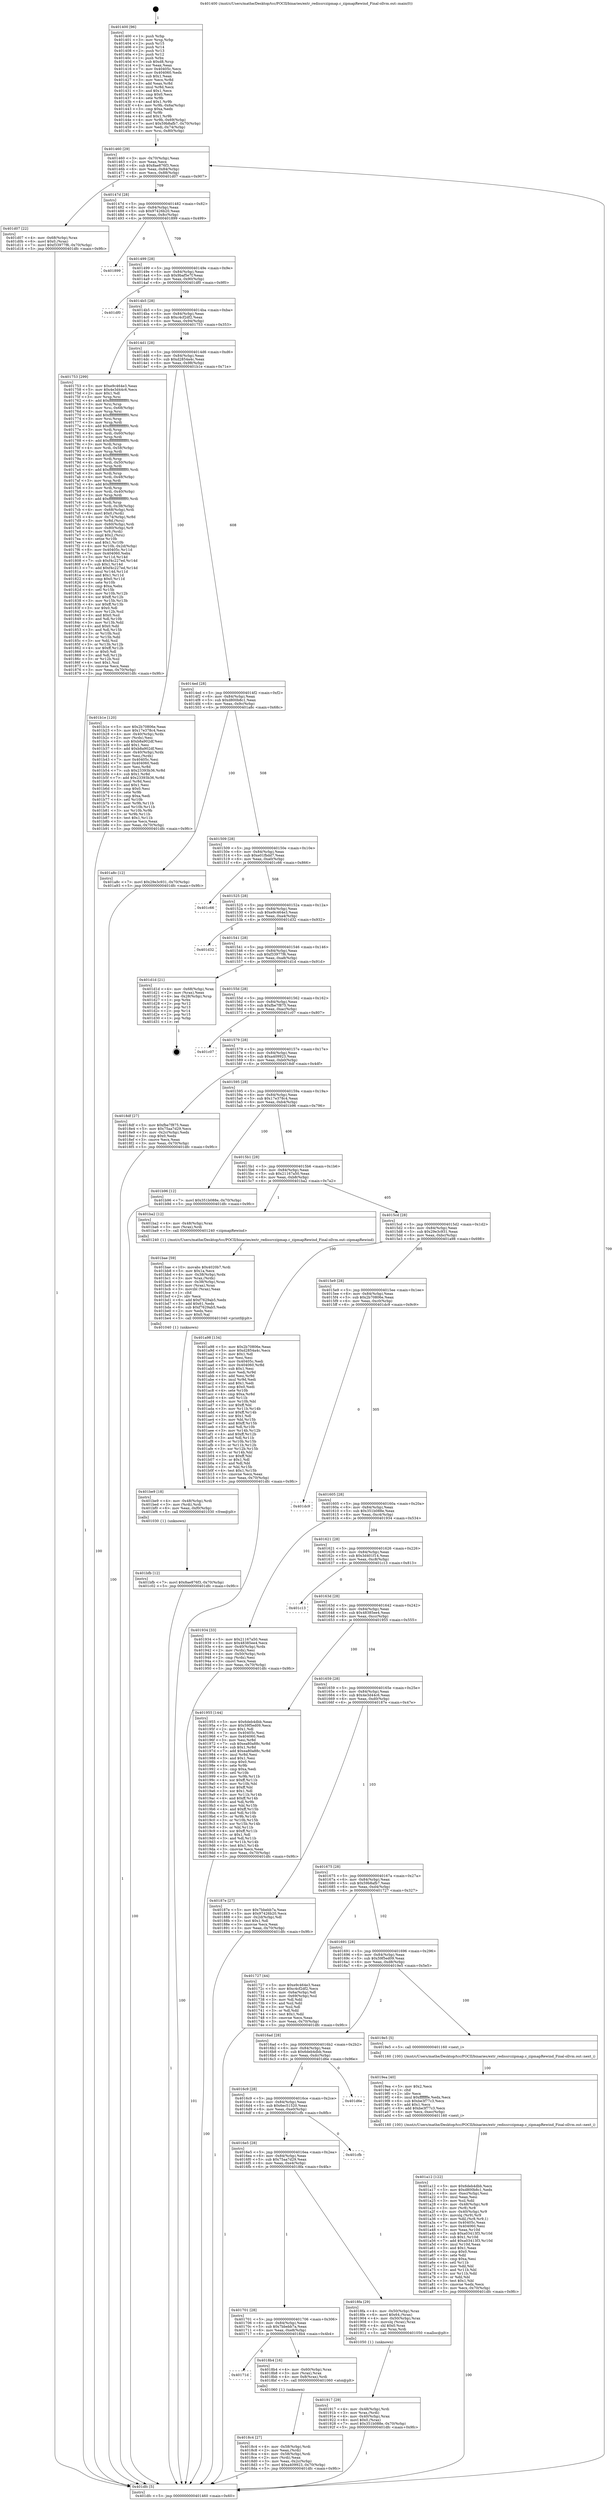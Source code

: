 digraph "0x401400" {
  label = "0x401400 (/mnt/c/Users/mathe/Desktop/tcc/POCII/binaries/extr_redissrczipmap.c_zipmapRewind_Final-ollvm.out::main(0))"
  labelloc = "t"
  node[shape=record]

  Entry [label="",width=0.3,height=0.3,shape=circle,fillcolor=black,style=filled]
  "0x401460" [label="{
     0x401460 [29]\l
     | [instrs]\l
     &nbsp;&nbsp;0x401460 \<+3\>: mov -0x70(%rbp),%eax\l
     &nbsp;&nbsp;0x401463 \<+2\>: mov %eax,%ecx\l
     &nbsp;&nbsp;0x401465 \<+6\>: sub $0x8ae876f3,%ecx\l
     &nbsp;&nbsp;0x40146b \<+6\>: mov %eax,-0x84(%rbp)\l
     &nbsp;&nbsp;0x401471 \<+6\>: mov %ecx,-0x88(%rbp)\l
     &nbsp;&nbsp;0x401477 \<+6\>: je 0000000000401d07 \<main+0x907\>\l
  }"]
  "0x401d07" [label="{
     0x401d07 [22]\l
     | [instrs]\l
     &nbsp;&nbsp;0x401d07 \<+4\>: mov -0x68(%rbp),%rax\l
     &nbsp;&nbsp;0x401d0b \<+6\>: movl $0x0,(%rax)\l
     &nbsp;&nbsp;0x401d11 \<+7\>: movl $0xf33977f6,-0x70(%rbp)\l
     &nbsp;&nbsp;0x401d18 \<+5\>: jmp 0000000000401dfc \<main+0x9fc\>\l
  }"]
  "0x40147d" [label="{
     0x40147d [28]\l
     | [instrs]\l
     &nbsp;&nbsp;0x40147d \<+5\>: jmp 0000000000401482 \<main+0x82\>\l
     &nbsp;&nbsp;0x401482 \<+6\>: mov -0x84(%rbp),%eax\l
     &nbsp;&nbsp;0x401488 \<+5\>: sub $0x97426b20,%eax\l
     &nbsp;&nbsp;0x40148d \<+6\>: mov %eax,-0x8c(%rbp)\l
     &nbsp;&nbsp;0x401493 \<+6\>: je 0000000000401899 \<main+0x499\>\l
  }"]
  Exit [label="",width=0.3,height=0.3,shape=circle,fillcolor=black,style=filled,peripheries=2]
  "0x401899" [label="{
     0x401899\l
  }", style=dashed]
  "0x401499" [label="{
     0x401499 [28]\l
     | [instrs]\l
     &nbsp;&nbsp;0x401499 \<+5\>: jmp 000000000040149e \<main+0x9e\>\l
     &nbsp;&nbsp;0x40149e \<+6\>: mov -0x84(%rbp),%eax\l
     &nbsp;&nbsp;0x4014a4 \<+5\>: sub $0x9baf5e7f,%eax\l
     &nbsp;&nbsp;0x4014a9 \<+6\>: mov %eax,-0x90(%rbp)\l
     &nbsp;&nbsp;0x4014af \<+6\>: je 0000000000401df0 \<main+0x9f0\>\l
  }"]
  "0x401bfb" [label="{
     0x401bfb [12]\l
     | [instrs]\l
     &nbsp;&nbsp;0x401bfb \<+7\>: movl $0x8ae876f3,-0x70(%rbp)\l
     &nbsp;&nbsp;0x401c02 \<+5\>: jmp 0000000000401dfc \<main+0x9fc\>\l
  }"]
  "0x401df0" [label="{
     0x401df0\l
  }", style=dashed]
  "0x4014b5" [label="{
     0x4014b5 [28]\l
     | [instrs]\l
     &nbsp;&nbsp;0x4014b5 \<+5\>: jmp 00000000004014ba \<main+0xba\>\l
     &nbsp;&nbsp;0x4014ba \<+6\>: mov -0x84(%rbp),%eax\l
     &nbsp;&nbsp;0x4014c0 \<+5\>: sub $0xc4cf2df2,%eax\l
     &nbsp;&nbsp;0x4014c5 \<+6\>: mov %eax,-0x94(%rbp)\l
     &nbsp;&nbsp;0x4014cb \<+6\>: je 0000000000401753 \<main+0x353\>\l
  }"]
  "0x401be9" [label="{
     0x401be9 [18]\l
     | [instrs]\l
     &nbsp;&nbsp;0x401be9 \<+4\>: mov -0x48(%rbp),%rdi\l
     &nbsp;&nbsp;0x401bed \<+3\>: mov (%rdi),%rdi\l
     &nbsp;&nbsp;0x401bf0 \<+6\>: mov %eax,-0xf0(%rbp)\l
     &nbsp;&nbsp;0x401bf6 \<+5\>: call 0000000000401030 \<free@plt\>\l
     | [calls]\l
     &nbsp;&nbsp;0x401030 \{1\} (unknown)\l
  }"]
  "0x401753" [label="{
     0x401753 [299]\l
     | [instrs]\l
     &nbsp;&nbsp;0x401753 \<+5\>: mov $0xe9c464e3,%eax\l
     &nbsp;&nbsp;0x401758 \<+5\>: mov $0x4e3d44c6,%ecx\l
     &nbsp;&nbsp;0x40175d \<+2\>: mov $0x1,%dl\l
     &nbsp;&nbsp;0x40175f \<+3\>: mov %rsp,%rsi\l
     &nbsp;&nbsp;0x401762 \<+4\>: add $0xfffffffffffffff0,%rsi\l
     &nbsp;&nbsp;0x401766 \<+3\>: mov %rsi,%rsp\l
     &nbsp;&nbsp;0x401769 \<+4\>: mov %rsi,-0x68(%rbp)\l
     &nbsp;&nbsp;0x40176d \<+3\>: mov %rsp,%rsi\l
     &nbsp;&nbsp;0x401770 \<+4\>: add $0xfffffffffffffff0,%rsi\l
     &nbsp;&nbsp;0x401774 \<+3\>: mov %rsi,%rsp\l
     &nbsp;&nbsp;0x401777 \<+3\>: mov %rsp,%rdi\l
     &nbsp;&nbsp;0x40177a \<+4\>: add $0xfffffffffffffff0,%rdi\l
     &nbsp;&nbsp;0x40177e \<+3\>: mov %rdi,%rsp\l
     &nbsp;&nbsp;0x401781 \<+4\>: mov %rdi,-0x60(%rbp)\l
     &nbsp;&nbsp;0x401785 \<+3\>: mov %rsp,%rdi\l
     &nbsp;&nbsp;0x401788 \<+4\>: add $0xfffffffffffffff0,%rdi\l
     &nbsp;&nbsp;0x40178c \<+3\>: mov %rdi,%rsp\l
     &nbsp;&nbsp;0x40178f \<+4\>: mov %rdi,-0x58(%rbp)\l
     &nbsp;&nbsp;0x401793 \<+3\>: mov %rsp,%rdi\l
     &nbsp;&nbsp;0x401796 \<+4\>: add $0xfffffffffffffff0,%rdi\l
     &nbsp;&nbsp;0x40179a \<+3\>: mov %rdi,%rsp\l
     &nbsp;&nbsp;0x40179d \<+4\>: mov %rdi,-0x50(%rbp)\l
     &nbsp;&nbsp;0x4017a1 \<+3\>: mov %rsp,%rdi\l
     &nbsp;&nbsp;0x4017a4 \<+4\>: add $0xfffffffffffffff0,%rdi\l
     &nbsp;&nbsp;0x4017a8 \<+3\>: mov %rdi,%rsp\l
     &nbsp;&nbsp;0x4017ab \<+4\>: mov %rdi,-0x48(%rbp)\l
     &nbsp;&nbsp;0x4017af \<+3\>: mov %rsp,%rdi\l
     &nbsp;&nbsp;0x4017b2 \<+4\>: add $0xfffffffffffffff0,%rdi\l
     &nbsp;&nbsp;0x4017b6 \<+3\>: mov %rdi,%rsp\l
     &nbsp;&nbsp;0x4017b9 \<+4\>: mov %rdi,-0x40(%rbp)\l
     &nbsp;&nbsp;0x4017bd \<+3\>: mov %rsp,%rdi\l
     &nbsp;&nbsp;0x4017c0 \<+4\>: add $0xfffffffffffffff0,%rdi\l
     &nbsp;&nbsp;0x4017c4 \<+3\>: mov %rdi,%rsp\l
     &nbsp;&nbsp;0x4017c7 \<+4\>: mov %rdi,-0x38(%rbp)\l
     &nbsp;&nbsp;0x4017cb \<+4\>: mov -0x68(%rbp),%rdi\l
     &nbsp;&nbsp;0x4017cf \<+6\>: movl $0x0,(%rdi)\l
     &nbsp;&nbsp;0x4017d5 \<+4\>: mov -0x74(%rbp),%r8d\l
     &nbsp;&nbsp;0x4017d9 \<+3\>: mov %r8d,(%rsi)\l
     &nbsp;&nbsp;0x4017dc \<+4\>: mov -0x60(%rbp),%rdi\l
     &nbsp;&nbsp;0x4017e0 \<+4\>: mov -0x80(%rbp),%r9\l
     &nbsp;&nbsp;0x4017e4 \<+3\>: mov %r9,(%rdi)\l
     &nbsp;&nbsp;0x4017e7 \<+3\>: cmpl $0x2,(%rsi)\l
     &nbsp;&nbsp;0x4017ea \<+4\>: setne %r10b\l
     &nbsp;&nbsp;0x4017ee \<+4\>: and $0x1,%r10b\l
     &nbsp;&nbsp;0x4017f2 \<+4\>: mov %r10b,-0x2d(%rbp)\l
     &nbsp;&nbsp;0x4017f6 \<+8\>: mov 0x40405c,%r11d\l
     &nbsp;&nbsp;0x4017fe \<+7\>: mov 0x404060,%ebx\l
     &nbsp;&nbsp;0x401805 \<+3\>: mov %r11d,%r14d\l
     &nbsp;&nbsp;0x401808 \<+7\>: sub $0xf4c227ed,%r14d\l
     &nbsp;&nbsp;0x40180f \<+4\>: sub $0x1,%r14d\l
     &nbsp;&nbsp;0x401813 \<+7\>: add $0xf4c227ed,%r14d\l
     &nbsp;&nbsp;0x40181a \<+4\>: imul %r14d,%r11d\l
     &nbsp;&nbsp;0x40181e \<+4\>: and $0x1,%r11d\l
     &nbsp;&nbsp;0x401822 \<+4\>: cmp $0x0,%r11d\l
     &nbsp;&nbsp;0x401826 \<+4\>: sete %r10b\l
     &nbsp;&nbsp;0x40182a \<+3\>: cmp $0xa,%ebx\l
     &nbsp;&nbsp;0x40182d \<+4\>: setl %r15b\l
     &nbsp;&nbsp;0x401831 \<+3\>: mov %r10b,%r12b\l
     &nbsp;&nbsp;0x401834 \<+4\>: xor $0xff,%r12b\l
     &nbsp;&nbsp;0x401838 \<+3\>: mov %r15b,%r13b\l
     &nbsp;&nbsp;0x40183b \<+4\>: xor $0xff,%r13b\l
     &nbsp;&nbsp;0x40183f \<+3\>: xor $0x0,%dl\l
     &nbsp;&nbsp;0x401842 \<+3\>: mov %r12b,%sil\l
     &nbsp;&nbsp;0x401845 \<+4\>: and $0x0,%sil\l
     &nbsp;&nbsp;0x401849 \<+3\>: and %dl,%r10b\l
     &nbsp;&nbsp;0x40184c \<+3\>: mov %r13b,%dil\l
     &nbsp;&nbsp;0x40184f \<+4\>: and $0x0,%dil\l
     &nbsp;&nbsp;0x401853 \<+3\>: and %dl,%r15b\l
     &nbsp;&nbsp;0x401856 \<+3\>: or %r10b,%sil\l
     &nbsp;&nbsp;0x401859 \<+3\>: or %r15b,%dil\l
     &nbsp;&nbsp;0x40185c \<+3\>: xor %dil,%sil\l
     &nbsp;&nbsp;0x40185f \<+3\>: or %r13b,%r12b\l
     &nbsp;&nbsp;0x401862 \<+4\>: xor $0xff,%r12b\l
     &nbsp;&nbsp;0x401866 \<+3\>: or $0x0,%dl\l
     &nbsp;&nbsp;0x401869 \<+3\>: and %dl,%r12b\l
     &nbsp;&nbsp;0x40186c \<+3\>: or %r12b,%sil\l
     &nbsp;&nbsp;0x40186f \<+4\>: test $0x1,%sil\l
     &nbsp;&nbsp;0x401873 \<+3\>: cmovne %ecx,%eax\l
     &nbsp;&nbsp;0x401876 \<+3\>: mov %eax,-0x70(%rbp)\l
     &nbsp;&nbsp;0x401879 \<+5\>: jmp 0000000000401dfc \<main+0x9fc\>\l
  }"]
  "0x4014d1" [label="{
     0x4014d1 [28]\l
     | [instrs]\l
     &nbsp;&nbsp;0x4014d1 \<+5\>: jmp 00000000004014d6 \<main+0xd6\>\l
     &nbsp;&nbsp;0x4014d6 \<+6\>: mov -0x84(%rbp),%eax\l
     &nbsp;&nbsp;0x4014dc \<+5\>: sub $0xd2854a4c,%eax\l
     &nbsp;&nbsp;0x4014e1 \<+6\>: mov %eax,-0x98(%rbp)\l
     &nbsp;&nbsp;0x4014e7 \<+6\>: je 0000000000401b1e \<main+0x71e\>\l
  }"]
  "0x401bae" [label="{
     0x401bae [59]\l
     | [instrs]\l
     &nbsp;&nbsp;0x401bae \<+10\>: movabs $0x4020b7,%rdi\l
     &nbsp;&nbsp;0x401bb8 \<+5\>: mov $0x1a,%ecx\l
     &nbsp;&nbsp;0x401bbd \<+4\>: mov -0x38(%rbp),%rdx\l
     &nbsp;&nbsp;0x401bc1 \<+3\>: mov %rax,(%rdx)\l
     &nbsp;&nbsp;0x401bc4 \<+4\>: mov -0x38(%rbp),%rax\l
     &nbsp;&nbsp;0x401bc8 \<+3\>: mov (%rax),%rax\l
     &nbsp;&nbsp;0x401bcb \<+3\>: movzbl (%rax),%eax\l
     &nbsp;&nbsp;0x401bce \<+1\>: cltd\l
     &nbsp;&nbsp;0x401bcf \<+2\>: idiv %ecx\l
     &nbsp;&nbsp;0x401bd1 \<+6\>: add $0xf7629ab5,%edx\l
     &nbsp;&nbsp;0x401bd7 \<+3\>: add $0x61,%edx\l
     &nbsp;&nbsp;0x401bda \<+6\>: sub $0xf7629ab5,%edx\l
     &nbsp;&nbsp;0x401be0 \<+2\>: mov %edx,%esi\l
     &nbsp;&nbsp;0x401be2 \<+2\>: mov $0x0,%al\l
     &nbsp;&nbsp;0x401be4 \<+5\>: call 0000000000401040 \<printf@plt\>\l
     | [calls]\l
     &nbsp;&nbsp;0x401040 \{1\} (unknown)\l
  }"]
  "0x401b1e" [label="{
     0x401b1e [120]\l
     | [instrs]\l
     &nbsp;&nbsp;0x401b1e \<+5\>: mov $0x2b70806e,%eax\l
     &nbsp;&nbsp;0x401b23 \<+5\>: mov $0x17e378c4,%ecx\l
     &nbsp;&nbsp;0x401b28 \<+4\>: mov -0x40(%rbp),%rdx\l
     &nbsp;&nbsp;0x401b2c \<+2\>: mov (%rdx),%esi\l
     &nbsp;&nbsp;0x401b2e \<+6\>: sub $0xb8a902df,%esi\l
     &nbsp;&nbsp;0x401b34 \<+3\>: add $0x1,%esi\l
     &nbsp;&nbsp;0x401b37 \<+6\>: add $0xb8a902df,%esi\l
     &nbsp;&nbsp;0x401b3d \<+4\>: mov -0x40(%rbp),%rdx\l
     &nbsp;&nbsp;0x401b41 \<+2\>: mov %esi,(%rdx)\l
     &nbsp;&nbsp;0x401b43 \<+7\>: mov 0x40405c,%esi\l
     &nbsp;&nbsp;0x401b4a \<+7\>: mov 0x404060,%edi\l
     &nbsp;&nbsp;0x401b51 \<+3\>: mov %esi,%r8d\l
     &nbsp;&nbsp;0x401b54 \<+7\>: sub $0x23393b36,%r8d\l
     &nbsp;&nbsp;0x401b5b \<+4\>: sub $0x1,%r8d\l
     &nbsp;&nbsp;0x401b5f \<+7\>: add $0x23393b36,%r8d\l
     &nbsp;&nbsp;0x401b66 \<+4\>: imul %r8d,%esi\l
     &nbsp;&nbsp;0x401b6a \<+3\>: and $0x1,%esi\l
     &nbsp;&nbsp;0x401b6d \<+3\>: cmp $0x0,%esi\l
     &nbsp;&nbsp;0x401b70 \<+4\>: sete %r9b\l
     &nbsp;&nbsp;0x401b74 \<+3\>: cmp $0xa,%edi\l
     &nbsp;&nbsp;0x401b77 \<+4\>: setl %r10b\l
     &nbsp;&nbsp;0x401b7b \<+3\>: mov %r9b,%r11b\l
     &nbsp;&nbsp;0x401b7e \<+3\>: and %r10b,%r11b\l
     &nbsp;&nbsp;0x401b81 \<+3\>: xor %r10b,%r9b\l
     &nbsp;&nbsp;0x401b84 \<+3\>: or %r9b,%r11b\l
     &nbsp;&nbsp;0x401b87 \<+4\>: test $0x1,%r11b\l
     &nbsp;&nbsp;0x401b8b \<+3\>: cmovne %ecx,%eax\l
     &nbsp;&nbsp;0x401b8e \<+3\>: mov %eax,-0x70(%rbp)\l
     &nbsp;&nbsp;0x401b91 \<+5\>: jmp 0000000000401dfc \<main+0x9fc\>\l
  }"]
  "0x4014ed" [label="{
     0x4014ed [28]\l
     | [instrs]\l
     &nbsp;&nbsp;0x4014ed \<+5\>: jmp 00000000004014f2 \<main+0xf2\>\l
     &nbsp;&nbsp;0x4014f2 \<+6\>: mov -0x84(%rbp),%eax\l
     &nbsp;&nbsp;0x4014f8 \<+5\>: sub $0xd800b8c1,%eax\l
     &nbsp;&nbsp;0x4014fd \<+6\>: mov %eax,-0x9c(%rbp)\l
     &nbsp;&nbsp;0x401503 \<+6\>: je 0000000000401a8c \<main+0x68c\>\l
  }"]
  "0x401a12" [label="{
     0x401a12 [122]\l
     | [instrs]\l
     &nbsp;&nbsp;0x401a12 \<+5\>: mov $0x6deb4dbb,%ecx\l
     &nbsp;&nbsp;0x401a17 \<+5\>: mov $0xd800b8c1,%edx\l
     &nbsp;&nbsp;0x401a1c \<+6\>: mov -0xec(%rbp),%esi\l
     &nbsp;&nbsp;0x401a22 \<+3\>: imul %eax,%esi\l
     &nbsp;&nbsp;0x401a25 \<+3\>: mov %sil,%dil\l
     &nbsp;&nbsp;0x401a28 \<+4\>: mov -0x48(%rbp),%r8\l
     &nbsp;&nbsp;0x401a2c \<+3\>: mov (%r8),%r8\l
     &nbsp;&nbsp;0x401a2f \<+4\>: mov -0x40(%rbp),%r9\l
     &nbsp;&nbsp;0x401a33 \<+3\>: movslq (%r9),%r9\l
     &nbsp;&nbsp;0x401a36 \<+4\>: mov %dil,(%r8,%r9,1)\l
     &nbsp;&nbsp;0x401a3a \<+7\>: mov 0x40405c,%eax\l
     &nbsp;&nbsp;0x401a41 \<+7\>: mov 0x404060,%esi\l
     &nbsp;&nbsp;0x401a48 \<+3\>: mov %eax,%r10d\l
     &nbsp;&nbsp;0x401a4b \<+7\>: sub $0xa03413f3,%r10d\l
     &nbsp;&nbsp;0x401a52 \<+4\>: sub $0x1,%r10d\l
     &nbsp;&nbsp;0x401a56 \<+7\>: add $0xa03413f3,%r10d\l
     &nbsp;&nbsp;0x401a5d \<+4\>: imul %r10d,%eax\l
     &nbsp;&nbsp;0x401a61 \<+3\>: and $0x1,%eax\l
     &nbsp;&nbsp;0x401a64 \<+3\>: cmp $0x0,%eax\l
     &nbsp;&nbsp;0x401a67 \<+4\>: sete %dil\l
     &nbsp;&nbsp;0x401a6b \<+3\>: cmp $0xa,%esi\l
     &nbsp;&nbsp;0x401a6e \<+4\>: setl %r11b\l
     &nbsp;&nbsp;0x401a72 \<+3\>: mov %dil,%bl\l
     &nbsp;&nbsp;0x401a75 \<+3\>: and %r11b,%bl\l
     &nbsp;&nbsp;0x401a78 \<+3\>: xor %r11b,%dil\l
     &nbsp;&nbsp;0x401a7b \<+3\>: or %dil,%bl\l
     &nbsp;&nbsp;0x401a7e \<+3\>: test $0x1,%bl\l
     &nbsp;&nbsp;0x401a81 \<+3\>: cmovne %edx,%ecx\l
     &nbsp;&nbsp;0x401a84 \<+3\>: mov %ecx,-0x70(%rbp)\l
     &nbsp;&nbsp;0x401a87 \<+5\>: jmp 0000000000401dfc \<main+0x9fc\>\l
  }"]
  "0x401a8c" [label="{
     0x401a8c [12]\l
     | [instrs]\l
     &nbsp;&nbsp;0x401a8c \<+7\>: movl $0x29e3c931,-0x70(%rbp)\l
     &nbsp;&nbsp;0x401a93 \<+5\>: jmp 0000000000401dfc \<main+0x9fc\>\l
  }"]
  "0x401509" [label="{
     0x401509 [28]\l
     | [instrs]\l
     &nbsp;&nbsp;0x401509 \<+5\>: jmp 000000000040150e \<main+0x10e\>\l
     &nbsp;&nbsp;0x40150e \<+6\>: mov -0x84(%rbp),%eax\l
     &nbsp;&nbsp;0x401514 \<+5\>: sub $0xe01fbdd7,%eax\l
     &nbsp;&nbsp;0x401519 \<+6\>: mov %eax,-0xa0(%rbp)\l
     &nbsp;&nbsp;0x40151f \<+6\>: je 0000000000401c66 \<main+0x866\>\l
  }"]
  "0x4019ea" [label="{
     0x4019ea [40]\l
     | [instrs]\l
     &nbsp;&nbsp;0x4019ea \<+5\>: mov $0x2,%ecx\l
     &nbsp;&nbsp;0x4019ef \<+1\>: cltd\l
     &nbsp;&nbsp;0x4019f0 \<+2\>: idiv %ecx\l
     &nbsp;&nbsp;0x4019f2 \<+6\>: imul $0xfffffffe,%edx,%ecx\l
     &nbsp;&nbsp;0x4019f8 \<+6\>: sub $0xbe3f77c3,%ecx\l
     &nbsp;&nbsp;0x4019fe \<+3\>: add $0x1,%ecx\l
     &nbsp;&nbsp;0x401a01 \<+6\>: add $0xbe3f77c3,%ecx\l
     &nbsp;&nbsp;0x401a07 \<+6\>: mov %ecx,-0xec(%rbp)\l
     &nbsp;&nbsp;0x401a0d \<+5\>: call 0000000000401160 \<next_i\>\l
     | [calls]\l
     &nbsp;&nbsp;0x401160 \{100\} (/mnt/c/Users/mathe/Desktop/tcc/POCII/binaries/extr_redissrczipmap.c_zipmapRewind_Final-ollvm.out::next_i)\l
  }"]
  "0x401c66" [label="{
     0x401c66\l
  }", style=dashed]
  "0x401525" [label="{
     0x401525 [28]\l
     | [instrs]\l
     &nbsp;&nbsp;0x401525 \<+5\>: jmp 000000000040152a \<main+0x12a\>\l
     &nbsp;&nbsp;0x40152a \<+6\>: mov -0x84(%rbp),%eax\l
     &nbsp;&nbsp;0x401530 \<+5\>: sub $0xe9c464e3,%eax\l
     &nbsp;&nbsp;0x401535 \<+6\>: mov %eax,-0xa4(%rbp)\l
     &nbsp;&nbsp;0x40153b \<+6\>: je 0000000000401d32 \<main+0x932\>\l
  }"]
  "0x401917" [label="{
     0x401917 [29]\l
     | [instrs]\l
     &nbsp;&nbsp;0x401917 \<+4\>: mov -0x48(%rbp),%rdi\l
     &nbsp;&nbsp;0x40191b \<+3\>: mov %rax,(%rdi)\l
     &nbsp;&nbsp;0x40191e \<+4\>: mov -0x40(%rbp),%rax\l
     &nbsp;&nbsp;0x401922 \<+6\>: movl $0x0,(%rax)\l
     &nbsp;&nbsp;0x401928 \<+7\>: movl $0x351b088e,-0x70(%rbp)\l
     &nbsp;&nbsp;0x40192f \<+5\>: jmp 0000000000401dfc \<main+0x9fc\>\l
  }"]
  "0x401d32" [label="{
     0x401d32\l
  }", style=dashed]
  "0x401541" [label="{
     0x401541 [28]\l
     | [instrs]\l
     &nbsp;&nbsp;0x401541 \<+5\>: jmp 0000000000401546 \<main+0x146\>\l
     &nbsp;&nbsp;0x401546 \<+6\>: mov -0x84(%rbp),%eax\l
     &nbsp;&nbsp;0x40154c \<+5\>: sub $0xf33977f6,%eax\l
     &nbsp;&nbsp;0x401551 \<+6\>: mov %eax,-0xa8(%rbp)\l
     &nbsp;&nbsp;0x401557 \<+6\>: je 0000000000401d1d \<main+0x91d\>\l
  }"]
  "0x4018c4" [label="{
     0x4018c4 [27]\l
     | [instrs]\l
     &nbsp;&nbsp;0x4018c4 \<+4\>: mov -0x58(%rbp),%rdi\l
     &nbsp;&nbsp;0x4018c8 \<+2\>: mov %eax,(%rdi)\l
     &nbsp;&nbsp;0x4018ca \<+4\>: mov -0x58(%rbp),%rdi\l
     &nbsp;&nbsp;0x4018ce \<+2\>: mov (%rdi),%eax\l
     &nbsp;&nbsp;0x4018d0 \<+3\>: mov %eax,-0x2c(%rbp)\l
     &nbsp;&nbsp;0x4018d3 \<+7\>: movl $0xa409923,-0x70(%rbp)\l
     &nbsp;&nbsp;0x4018da \<+5\>: jmp 0000000000401dfc \<main+0x9fc\>\l
  }"]
  "0x401d1d" [label="{
     0x401d1d [21]\l
     | [instrs]\l
     &nbsp;&nbsp;0x401d1d \<+4\>: mov -0x68(%rbp),%rax\l
     &nbsp;&nbsp;0x401d21 \<+2\>: mov (%rax),%eax\l
     &nbsp;&nbsp;0x401d23 \<+4\>: lea -0x28(%rbp),%rsp\l
     &nbsp;&nbsp;0x401d27 \<+1\>: pop %rbx\l
     &nbsp;&nbsp;0x401d28 \<+2\>: pop %r12\l
     &nbsp;&nbsp;0x401d2a \<+2\>: pop %r13\l
     &nbsp;&nbsp;0x401d2c \<+2\>: pop %r14\l
     &nbsp;&nbsp;0x401d2e \<+2\>: pop %r15\l
     &nbsp;&nbsp;0x401d30 \<+1\>: pop %rbp\l
     &nbsp;&nbsp;0x401d31 \<+1\>: ret\l
  }"]
  "0x40155d" [label="{
     0x40155d [28]\l
     | [instrs]\l
     &nbsp;&nbsp;0x40155d \<+5\>: jmp 0000000000401562 \<main+0x162\>\l
     &nbsp;&nbsp;0x401562 \<+6\>: mov -0x84(%rbp),%eax\l
     &nbsp;&nbsp;0x401568 \<+5\>: sub $0xfbe7f875,%eax\l
     &nbsp;&nbsp;0x40156d \<+6\>: mov %eax,-0xac(%rbp)\l
     &nbsp;&nbsp;0x401573 \<+6\>: je 0000000000401c07 \<main+0x807\>\l
  }"]
  "0x40171d" [label="{
     0x40171d\l
  }", style=dashed]
  "0x401c07" [label="{
     0x401c07\l
  }", style=dashed]
  "0x401579" [label="{
     0x401579 [28]\l
     | [instrs]\l
     &nbsp;&nbsp;0x401579 \<+5\>: jmp 000000000040157e \<main+0x17e\>\l
     &nbsp;&nbsp;0x40157e \<+6\>: mov -0x84(%rbp),%eax\l
     &nbsp;&nbsp;0x401584 \<+5\>: sub $0xa409923,%eax\l
     &nbsp;&nbsp;0x401589 \<+6\>: mov %eax,-0xb0(%rbp)\l
     &nbsp;&nbsp;0x40158f \<+6\>: je 00000000004018df \<main+0x4df\>\l
  }"]
  "0x4018b4" [label="{
     0x4018b4 [16]\l
     | [instrs]\l
     &nbsp;&nbsp;0x4018b4 \<+4\>: mov -0x60(%rbp),%rax\l
     &nbsp;&nbsp;0x4018b8 \<+3\>: mov (%rax),%rax\l
     &nbsp;&nbsp;0x4018bb \<+4\>: mov 0x8(%rax),%rdi\l
     &nbsp;&nbsp;0x4018bf \<+5\>: call 0000000000401060 \<atoi@plt\>\l
     | [calls]\l
     &nbsp;&nbsp;0x401060 \{1\} (unknown)\l
  }"]
  "0x4018df" [label="{
     0x4018df [27]\l
     | [instrs]\l
     &nbsp;&nbsp;0x4018df \<+5\>: mov $0xfbe7f875,%eax\l
     &nbsp;&nbsp;0x4018e4 \<+5\>: mov $0x75aa7d29,%ecx\l
     &nbsp;&nbsp;0x4018e9 \<+3\>: mov -0x2c(%rbp),%edx\l
     &nbsp;&nbsp;0x4018ec \<+3\>: cmp $0x0,%edx\l
     &nbsp;&nbsp;0x4018ef \<+3\>: cmove %ecx,%eax\l
     &nbsp;&nbsp;0x4018f2 \<+3\>: mov %eax,-0x70(%rbp)\l
     &nbsp;&nbsp;0x4018f5 \<+5\>: jmp 0000000000401dfc \<main+0x9fc\>\l
  }"]
  "0x401595" [label="{
     0x401595 [28]\l
     | [instrs]\l
     &nbsp;&nbsp;0x401595 \<+5\>: jmp 000000000040159a \<main+0x19a\>\l
     &nbsp;&nbsp;0x40159a \<+6\>: mov -0x84(%rbp),%eax\l
     &nbsp;&nbsp;0x4015a0 \<+5\>: sub $0x17e378c4,%eax\l
     &nbsp;&nbsp;0x4015a5 \<+6\>: mov %eax,-0xb4(%rbp)\l
     &nbsp;&nbsp;0x4015ab \<+6\>: je 0000000000401b96 \<main+0x796\>\l
  }"]
  "0x401701" [label="{
     0x401701 [28]\l
     | [instrs]\l
     &nbsp;&nbsp;0x401701 \<+5\>: jmp 0000000000401706 \<main+0x306\>\l
     &nbsp;&nbsp;0x401706 \<+6\>: mov -0x84(%rbp),%eax\l
     &nbsp;&nbsp;0x40170c \<+5\>: sub $0x7bbebb7a,%eax\l
     &nbsp;&nbsp;0x401711 \<+6\>: mov %eax,-0xe8(%rbp)\l
     &nbsp;&nbsp;0x401717 \<+6\>: je 00000000004018b4 \<main+0x4b4\>\l
  }"]
  "0x401b96" [label="{
     0x401b96 [12]\l
     | [instrs]\l
     &nbsp;&nbsp;0x401b96 \<+7\>: movl $0x351b088e,-0x70(%rbp)\l
     &nbsp;&nbsp;0x401b9d \<+5\>: jmp 0000000000401dfc \<main+0x9fc\>\l
  }"]
  "0x4015b1" [label="{
     0x4015b1 [28]\l
     | [instrs]\l
     &nbsp;&nbsp;0x4015b1 \<+5\>: jmp 00000000004015b6 \<main+0x1b6\>\l
     &nbsp;&nbsp;0x4015b6 \<+6\>: mov -0x84(%rbp),%eax\l
     &nbsp;&nbsp;0x4015bc \<+5\>: sub $0x21167a50,%eax\l
     &nbsp;&nbsp;0x4015c1 \<+6\>: mov %eax,-0xb8(%rbp)\l
     &nbsp;&nbsp;0x4015c7 \<+6\>: je 0000000000401ba2 \<main+0x7a2\>\l
  }"]
  "0x4018fa" [label="{
     0x4018fa [29]\l
     | [instrs]\l
     &nbsp;&nbsp;0x4018fa \<+4\>: mov -0x50(%rbp),%rax\l
     &nbsp;&nbsp;0x4018fe \<+6\>: movl $0x64,(%rax)\l
     &nbsp;&nbsp;0x401904 \<+4\>: mov -0x50(%rbp),%rax\l
     &nbsp;&nbsp;0x401908 \<+3\>: movslq (%rax),%rax\l
     &nbsp;&nbsp;0x40190b \<+4\>: shl $0x0,%rax\l
     &nbsp;&nbsp;0x40190f \<+3\>: mov %rax,%rdi\l
     &nbsp;&nbsp;0x401912 \<+5\>: call 0000000000401050 \<malloc@plt\>\l
     | [calls]\l
     &nbsp;&nbsp;0x401050 \{1\} (unknown)\l
  }"]
  "0x401ba2" [label="{
     0x401ba2 [12]\l
     | [instrs]\l
     &nbsp;&nbsp;0x401ba2 \<+4\>: mov -0x48(%rbp),%rax\l
     &nbsp;&nbsp;0x401ba6 \<+3\>: mov (%rax),%rdi\l
     &nbsp;&nbsp;0x401ba9 \<+5\>: call 0000000000401240 \<zipmapRewind\>\l
     | [calls]\l
     &nbsp;&nbsp;0x401240 \{1\} (/mnt/c/Users/mathe/Desktop/tcc/POCII/binaries/extr_redissrczipmap.c_zipmapRewind_Final-ollvm.out::zipmapRewind)\l
  }"]
  "0x4015cd" [label="{
     0x4015cd [28]\l
     | [instrs]\l
     &nbsp;&nbsp;0x4015cd \<+5\>: jmp 00000000004015d2 \<main+0x1d2\>\l
     &nbsp;&nbsp;0x4015d2 \<+6\>: mov -0x84(%rbp),%eax\l
     &nbsp;&nbsp;0x4015d8 \<+5\>: sub $0x29e3c931,%eax\l
     &nbsp;&nbsp;0x4015dd \<+6\>: mov %eax,-0xbc(%rbp)\l
     &nbsp;&nbsp;0x4015e3 \<+6\>: je 0000000000401a98 \<main+0x698\>\l
  }"]
  "0x4016e5" [label="{
     0x4016e5 [28]\l
     | [instrs]\l
     &nbsp;&nbsp;0x4016e5 \<+5\>: jmp 00000000004016ea \<main+0x2ea\>\l
     &nbsp;&nbsp;0x4016ea \<+6\>: mov -0x84(%rbp),%eax\l
     &nbsp;&nbsp;0x4016f0 \<+5\>: sub $0x75aa7d29,%eax\l
     &nbsp;&nbsp;0x4016f5 \<+6\>: mov %eax,-0xe4(%rbp)\l
     &nbsp;&nbsp;0x4016fb \<+6\>: je 00000000004018fa \<main+0x4fa\>\l
  }"]
  "0x401a98" [label="{
     0x401a98 [134]\l
     | [instrs]\l
     &nbsp;&nbsp;0x401a98 \<+5\>: mov $0x2b70806e,%eax\l
     &nbsp;&nbsp;0x401a9d \<+5\>: mov $0xd2854a4c,%ecx\l
     &nbsp;&nbsp;0x401aa2 \<+2\>: mov $0x1,%dl\l
     &nbsp;&nbsp;0x401aa4 \<+2\>: xor %esi,%esi\l
     &nbsp;&nbsp;0x401aa6 \<+7\>: mov 0x40405c,%edi\l
     &nbsp;&nbsp;0x401aad \<+8\>: mov 0x404060,%r8d\l
     &nbsp;&nbsp;0x401ab5 \<+3\>: sub $0x1,%esi\l
     &nbsp;&nbsp;0x401ab8 \<+3\>: mov %edi,%r9d\l
     &nbsp;&nbsp;0x401abb \<+3\>: add %esi,%r9d\l
     &nbsp;&nbsp;0x401abe \<+4\>: imul %r9d,%edi\l
     &nbsp;&nbsp;0x401ac2 \<+3\>: and $0x1,%edi\l
     &nbsp;&nbsp;0x401ac5 \<+3\>: cmp $0x0,%edi\l
     &nbsp;&nbsp;0x401ac8 \<+4\>: sete %r10b\l
     &nbsp;&nbsp;0x401acc \<+4\>: cmp $0xa,%r8d\l
     &nbsp;&nbsp;0x401ad0 \<+4\>: setl %r11b\l
     &nbsp;&nbsp;0x401ad4 \<+3\>: mov %r10b,%bl\l
     &nbsp;&nbsp;0x401ad7 \<+3\>: xor $0xff,%bl\l
     &nbsp;&nbsp;0x401ada \<+3\>: mov %r11b,%r14b\l
     &nbsp;&nbsp;0x401add \<+4\>: xor $0xff,%r14b\l
     &nbsp;&nbsp;0x401ae1 \<+3\>: xor $0x1,%dl\l
     &nbsp;&nbsp;0x401ae4 \<+3\>: mov %bl,%r15b\l
     &nbsp;&nbsp;0x401ae7 \<+4\>: and $0xff,%r15b\l
     &nbsp;&nbsp;0x401aeb \<+3\>: and %dl,%r10b\l
     &nbsp;&nbsp;0x401aee \<+3\>: mov %r14b,%r12b\l
     &nbsp;&nbsp;0x401af1 \<+4\>: and $0xff,%r12b\l
     &nbsp;&nbsp;0x401af5 \<+3\>: and %dl,%r11b\l
     &nbsp;&nbsp;0x401af8 \<+3\>: or %r10b,%r15b\l
     &nbsp;&nbsp;0x401afb \<+3\>: or %r11b,%r12b\l
     &nbsp;&nbsp;0x401afe \<+3\>: xor %r12b,%r15b\l
     &nbsp;&nbsp;0x401b01 \<+3\>: or %r14b,%bl\l
     &nbsp;&nbsp;0x401b04 \<+3\>: xor $0xff,%bl\l
     &nbsp;&nbsp;0x401b07 \<+3\>: or $0x1,%dl\l
     &nbsp;&nbsp;0x401b0a \<+2\>: and %dl,%bl\l
     &nbsp;&nbsp;0x401b0c \<+3\>: or %bl,%r15b\l
     &nbsp;&nbsp;0x401b0f \<+4\>: test $0x1,%r15b\l
     &nbsp;&nbsp;0x401b13 \<+3\>: cmovne %ecx,%eax\l
     &nbsp;&nbsp;0x401b16 \<+3\>: mov %eax,-0x70(%rbp)\l
     &nbsp;&nbsp;0x401b19 \<+5\>: jmp 0000000000401dfc \<main+0x9fc\>\l
  }"]
  "0x4015e9" [label="{
     0x4015e9 [28]\l
     | [instrs]\l
     &nbsp;&nbsp;0x4015e9 \<+5\>: jmp 00000000004015ee \<main+0x1ee\>\l
     &nbsp;&nbsp;0x4015ee \<+6\>: mov -0x84(%rbp),%eax\l
     &nbsp;&nbsp;0x4015f4 \<+5\>: sub $0x2b70806e,%eax\l
     &nbsp;&nbsp;0x4015f9 \<+6\>: mov %eax,-0xc0(%rbp)\l
     &nbsp;&nbsp;0x4015ff \<+6\>: je 0000000000401dc9 \<main+0x9c9\>\l
  }"]
  "0x401cfb" [label="{
     0x401cfb\l
  }", style=dashed]
  "0x401dc9" [label="{
     0x401dc9\l
  }", style=dashed]
  "0x401605" [label="{
     0x401605 [28]\l
     | [instrs]\l
     &nbsp;&nbsp;0x401605 \<+5\>: jmp 000000000040160a \<main+0x20a\>\l
     &nbsp;&nbsp;0x40160a \<+6\>: mov -0x84(%rbp),%eax\l
     &nbsp;&nbsp;0x401610 \<+5\>: sub $0x351b088e,%eax\l
     &nbsp;&nbsp;0x401615 \<+6\>: mov %eax,-0xc4(%rbp)\l
     &nbsp;&nbsp;0x40161b \<+6\>: je 0000000000401934 \<main+0x534\>\l
  }"]
  "0x4016c9" [label="{
     0x4016c9 [28]\l
     | [instrs]\l
     &nbsp;&nbsp;0x4016c9 \<+5\>: jmp 00000000004016ce \<main+0x2ce\>\l
     &nbsp;&nbsp;0x4016ce \<+6\>: mov -0x84(%rbp),%eax\l
     &nbsp;&nbsp;0x4016d4 \<+5\>: sub $0x6ec51520,%eax\l
     &nbsp;&nbsp;0x4016d9 \<+6\>: mov %eax,-0xe0(%rbp)\l
     &nbsp;&nbsp;0x4016df \<+6\>: je 0000000000401cfb \<main+0x8fb\>\l
  }"]
  "0x401934" [label="{
     0x401934 [33]\l
     | [instrs]\l
     &nbsp;&nbsp;0x401934 \<+5\>: mov $0x21167a50,%eax\l
     &nbsp;&nbsp;0x401939 \<+5\>: mov $0x48385ee4,%ecx\l
     &nbsp;&nbsp;0x40193e \<+4\>: mov -0x40(%rbp),%rdx\l
     &nbsp;&nbsp;0x401942 \<+2\>: mov (%rdx),%esi\l
     &nbsp;&nbsp;0x401944 \<+4\>: mov -0x50(%rbp),%rdx\l
     &nbsp;&nbsp;0x401948 \<+2\>: cmp (%rdx),%esi\l
     &nbsp;&nbsp;0x40194a \<+3\>: cmovl %ecx,%eax\l
     &nbsp;&nbsp;0x40194d \<+3\>: mov %eax,-0x70(%rbp)\l
     &nbsp;&nbsp;0x401950 \<+5\>: jmp 0000000000401dfc \<main+0x9fc\>\l
  }"]
  "0x401621" [label="{
     0x401621 [28]\l
     | [instrs]\l
     &nbsp;&nbsp;0x401621 \<+5\>: jmp 0000000000401626 \<main+0x226\>\l
     &nbsp;&nbsp;0x401626 \<+6\>: mov -0x84(%rbp),%eax\l
     &nbsp;&nbsp;0x40162c \<+5\>: sub $0x3d401f14,%eax\l
     &nbsp;&nbsp;0x401631 \<+6\>: mov %eax,-0xc8(%rbp)\l
     &nbsp;&nbsp;0x401637 \<+6\>: je 0000000000401c13 \<main+0x813\>\l
  }"]
  "0x401d6e" [label="{
     0x401d6e\l
  }", style=dashed]
  "0x401c13" [label="{
     0x401c13\l
  }", style=dashed]
  "0x40163d" [label="{
     0x40163d [28]\l
     | [instrs]\l
     &nbsp;&nbsp;0x40163d \<+5\>: jmp 0000000000401642 \<main+0x242\>\l
     &nbsp;&nbsp;0x401642 \<+6\>: mov -0x84(%rbp),%eax\l
     &nbsp;&nbsp;0x401648 \<+5\>: sub $0x48385ee4,%eax\l
     &nbsp;&nbsp;0x40164d \<+6\>: mov %eax,-0xcc(%rbp)\l
     &nbsp;&nbsp;0x401653 \<+6\>: je 0000000000401955 \<main+0x555\>\l
  }"]
  "0x4016ad" [label="{
     0x4016ad [28]\l
     | [instrs]\l
     &nbsp;&nbsp;0x4016ad \<+5\>: jmp 00000000004016b2 \<main+0x2b2\>\l
     &nbsp;&nbsp;0x4016b2 \<+6\>: mov -0x84(%rbp),%eax\l
     &nbsp;&nbsp;0x4016b8 \<+5\>: sub $0x6deb4dbb,%eax\l
     &nbsp;&nbsp;0x4016bd \<+6\>: mov %eax,-0xdc(%rbp)\l
     &nbsp;&nbsp;0x4016c3 \<+6\>: je 0000000000401d6e \<main+0x96e\>\l
  }"]
  "0x401955" [label="{
     0x401955 [144]\l
     | [instrs]\l
     &nbsp;&nbsp;0x401955 \<+5\>: mov $0x6deb4dbb,%eax\l
     &nbsp;&nbsp;0x40195a \<+5\>: mov $0x59f5ed09,%ecx\l
     &nbsp;&nbsp;0x40195f \<+2\>: mov $0x1,%dl\l
     &nbsp;&nbsp;0x401961 \<+7\>: mov 0x40405c,%esi\l
     &nbsp;&nbsp;0x401968 \<+7\>: mov 0x404060,%edi\l
     &nbsp;&nbsp;0x40196f \<+3\>: mov %esi,%r8d\l
     &nbsp;&nbsp;0x401972 \<+7\>: sub $0xea80a88c,%r8d\l
     &nbsp;&nbsp;0x401979 \<+4\>: sub $0x1,%r8d\l
     &nbsp;&nbsp;0x40197d \<+7\>: add $0xea80a88c,%r8d\l
     &nbsp;&nbsp;0x401984 \<+4\>: imul %r8d,%esi\l
     &nbsp;&nbsp;0x401988 \<+3\>: and $0x1,%esi\l
     &nbsp;&nbsp;0x40198b \<+3\>: cmp $0x0,%esi\l
     &nbsp;&nbsp;0x40198e \<+4\>: sete %r9b\l
     &nbsp;&nbsp;0x401992 \<+3\>: cmp $0xa,%edi\l
     &nbsp;&nbsp;0x401995 \<+4\>: setl %r10b\l
     &nbsp;&nbsp;0x401999 \<+3\>: mov %r9b,%r11b\l
     &nbsp;&nbsp;0x40199c \<+4\>: xor $0xff,%r11b\l
     &nbsp;&nbsp;0x4019a0 \<+3\>: mov %r10b,%bl\l
     &nbsp;&nbsp;0x4019a3 \<+3\>: xor $0xff,%bl\l
     &nbsp;&nbsp;0x4019a6 \<+3\>: xor $0x1,%dl\l
     &nbsp;&nbsp;0x4019a9 \<+3\>: mov %r11b,%r14b\l
     &nbsp;&nbsp;0x4019ac \<+4\>: and $0xff,%r14b\l
     &nbsp;&nbsp;0x4019b0 \<+3\>: and %dl,%r9b\l
     &nbsp;&nbsp;0x4019b3 \<+3\>: mov %bl,%r15b\l
     &nbsp;&nbsp;0x4019b6 \<+4\>: and $0xff,%r15b\l
     &nbsp;&nbsp;0x4019ba \<+3\>: and %dl,%r10b\l
     &nbsp;&nbsp;0x4019bd \<+3\>: or %r9b,%r14b\l
     &nbsp;&nbsp;0x4019c0 \<+3\>: or %r10b,%r15b\l
     &nbsp;&nbsp;0x4019c3 \<+3\>: xor %r15b,%r14b\l
     &nbsp;&nbsp;0x4019c6 \<+3\>: or %bl,%r11b\l
     &nbsp;&nbsp;0x4019c9 \<+4\>: xor $0xff,%r11b\l
     &nbsp;&nbsp;0x4019cd \<+3\>: or $0x1,%dl\l
     &nbsp;&nbsp;0x4019d0 \<+3\>: and %dl,%r11b\l
     &nbsp;&nbsp;0x4019d3 \<+3\>: or %r11b,%r14b\l
     &nbsp;&nbsp;0x4019d6 \<+4\>: test $0x1,%r14b\l
     &nbsp;&nbsp;0x4019da \<+3\>: cmovne %ecx,%eax\l
     &nbsp;&nbsp;0x4019dd \<+3\>: mov %eax,-0x70(%rbp)\l
     &nbsp;&nbsp;0x4019e0 \<+5\>: jmp 0000000000401dfc \<main+0x9fc\>\l
  }"]
  "0x401659" [label="{
     0x401659 [28]\l
     | [instrs]\l
     &nbsp;&nbsp;0x401659 \<+5\>: jmp 000000000040165e \<main+0x25e\>\l
     &nbsp;&nbsp;0x40165e \<+6\>: mov -0x84(%rbp),%eax\l
     &nbsp;&nbsp;0x401664 \<+5\>: sub $0x4e3d44c6,%eax\l
     &nbsp;&nbsp;0x401669 \<+6\>: mov %eax,-0xd0(%rbp)\l
     &nbsp;&nbsp;0x40166f \<+6\>: je 000000000040187e \<main+0x47e\>\l
  }"]
  "0x4019e5" [label="{
     0x4019e5 [5]\l
     | [instrs]\l
     &nbsp;&nbsp;0x4019e5 \<+5\>: call 0000000000401160 \<next_i\>\l
     | [calls]\l
     &nbsp;&nbsp;0x401160 \{100\} (/mnt/c/Users/mathe/Desktop/tcc/POCII/binaries/extr_redissrczipmap.c_zipmapRewind_Final-ollvm.out::next_i)\l
  }"]
  "0x40187e" [label="{
     0x40187e [27]\l
     | [instrs]\l
     &nbsp;&nbsp;0x40187e \<+5\>: mov $0x7bbebb7a,%eax\l
     &nbsp;&nbsp;0x401883 \<+5\>: mov $0x97426b20,%ecx\l
     &nbsp;&nbsp;0x401888 \<+3\>: mov -0x2d(%rbp),%dl\l
     &nbsp;&nbsp;0x40188b \<+3\>: test $0x1,%dl\l
     &nbsp;&nbsp;0x40188e \<+3\>: cmovne %ecx,%eax\l
     &nbsp;&nbsp;0x401891 \<+3\>: mov %eax,-0x70(%rbp)\l
     &nbsp;&nbsp;0x401894 \<+5\>: jmp 0000000000401dfc \<main+0x9fc\>\l
  }"]
  "0x401675" [label="{
     0x401675 [28]\l
     | [instrs]\l
     &nbsp;&nbsp;0x401675 \<+5\>: jmp 000000000040167a \<main+0x27a\>\l
     &nbsp;&nbsp;0x40167a \<+6\>: mov -0x84(%rbp),%eax\l
     &nbsp;&nbsp;0x401680 \<+5\>: sub $0x59b8afb7,%eax\l
     &nbsp;&nbsp;0x401685 \<+6\>: mov %eax,-0xd4(%rbp)\l
     &nbsp;&nbsp;0x40168b \<+6\>: je 0000000000401727 \<main+0x327\>\l
  }"]
  "0x401400" [label="{
     0x401400 [96]\l
     | [instrs]\l
     &nbsp;&nbsp;0x401400 \<+1\>: push %rbp\l
     &nbsp;&nbsp;0x401401 \<+3\>: mov %rsp,%rbp\l
     &nbsp;&nbsp;0x401404 \<+2\>: push %r15\l
     &nbsp;&nbsp;0x401406 \<+2\>: push %r14\l
     &nbsp;&nbsp;0x401408 \<+2\>: push %r13\l
     &nbsp;&nbsp;0x40140a \<+2\>: push %r12\l
     &nbsp;&nbsp;0x40140c \<+1\>: push %rbx\l
     &nbsp;&nbsp;0x40140d \<+7\>: sub $0xd8,%rsp\l
     &nbsp;&nbsp;0x401414 \<+2\>: xor %eax,%eax\l
     &nbsp;&nbsp;0x401416 \<+7\>: mov 0x40405c,%ecx\l
     &nbsp;&nbsp;0x40141d \<+7\>: mov 0x404060,%edx\l
     &nbsp;&nbsp;0x401424 \<+3\>: sub $0x1,%eax\l
     &nbsp;&nbsp;0x401427 \<+3\>: mov %ecx,%r8d\l
     &nbsp;&nbsp;0x40142a \<+3\>: add %eax,%r8d\l
     &nbsp;&nbsp;0x40142d \<+4\>: imul %r8d,%ecx\l
     &nbsp;&nbsp;0x401431 \<+3\>: and $0x1,%ecx\l
     &nbsp;&nbsp;0x401434 \<+3\>: cmp $0x0,%ecx\l
     &nbsp;&nbsp;0x401437 \<+4\>: sete %r9b\l
     &nbsp;&nbsp;0x40143b \<+4\>: and $0x1,%r9b\l
     &nbsp;&nbsp;0x40143f \<+4\>: mov %r9b,-0x6a(%rbp)\l
     &nbsp;&nbsp;0x401443 \<+3\>: cmp $0xa,%edx\l
     &nbsp;&nbsp;0x401446 \<+4\>: setl %r9b\l
     &nbsp;&nbsp;0x40144a \<+4\>: and $0x1,%r9b\l
     &nbsp;&nbsp;0x40144e \<+4\>: mov %r9b,-0x69(%rbp)\l
     &nbsp;&nbsp;0x401452 \<+7\>: movl $0x59b8afb7,-0x70(%rbp)\l
     &nbsp;&nbsp;0x401459 \<+3\>: mov %edi,-0x74(%rbp)\l
     &nbsp;&nbsp;0x40145c \<+4\>: mov %rsi,-0x80(%rbp)\l
  }"]
  "0x401727" [label="{
     0x401727 [44]\l
     | [instrs]\l
     &nbsp;&nbsp;0x401727 \<+5\>: mov $0xe9c464e3,%eax\l
     &nbsp;&nbsp;0x40172c \<+5\>: mov $0xc4cf2df2,%ecx\l
     &nbsp;&nbsp;0x401731 \<+3\>: mov -0x6a(%rbp),%dl\l
     &nbsp;&nbsp;0x401734 \<+4\>: mov -0x69(%rbp),%sil\l
     &nbsp;&nbsp;0x401738 \<+3\>: mov %dl,%dil\l
     &nbsp;&nbsp;0x40173b \<+3\>: and %sil,%dil\l
     &nbsp;&nbsp;0x40173e \<+3\>: xor %sil,%dl\l
     &nbsp;&nbsp;0x401741 \<+3\>: or %dl,%dil\l
     &nbsp;&nbsp;0x401744 \<+4\>: test $0x1,%dil\l
     &nbsp;&nbsp;0x401748 \<+3\>: cmovne %ecx,%eax\l
     &nbsp;&nbsp;0x40174b \<+3\>: mov %eax,-0x70(%rbp)\l
     &nbsp;&nbsp;0x40174e \<+5\>: jmp 0000000000401dfc \<main+0x9fc\>\l
  }"]
  "0x401691" [label="{
     0x401691 [28]\l
     | [instrs]\l
     &nbsp;&nbsp;0x401691 \<+5\>: jmp 0000000000401696 \<main+0x296\>\l
     &nbsp;&nbsp;0x401696 \<+6\>: mov -0x84(%rbp),%eax\l
     &nbsp;&nbsp;0x40169c \<+5\>: sub $0x59f5ed09,%eax\l
     &nbsp;&nbsp;0x4016a1 \<+6\>: mov %eax,-0xd8(%rbp)\l
     &nbsp;&nbsp;0x4016a7 \<+6\>: je 00000000004019e5 \<main+0x5e5\>\l
  }"]
  "0x401dfc" [label="{
     0x401dfc [5]\l
     | [instrs]\l
     &nbsp;&nbsp;0x401dfc \<+5\>: jmp 0000000000401460 \<main+0x60\>\l
  }"]
  Entry -> "0x401400" [label=" 1"]
  "0x401460" -> "0x401d07" [label=" 1"]
  "0x401460" -> "0x40147d" [label=" 709"]
  "0x401d1d" -> Exit [label=" 1"]
  "0x40147d" -> "0x401899" [label=" 0"]
  "0x40147d" -> "0x401499" [label=" 709"]
  "0x401d07" -> "0x401dfc" [label=" 1"]
  "0x401499" -> "0x401df0" [label=" 0"]
  "0x401499" -> "0x4014b5" [label=" 709"]
  "0x401bfb" -> "0x401dfc" [label=" 1"]
  "0x4014b5" -> "0x401753" [label=" 1"]
  "0x4014b5" -> "0x4014d1" [label=" 708"]
  "0x401be9" -> "0x401bfb" [label=" 1"]
  "0x4014d1" -> "0x401b1e" [label=" 100"]
  "0x4014d1" -> "0x4014ed" [label=" 608"]
  "0x401bae" -> "0x401be9" [label=" 1"]
  "0x4014ed" -> "0x401a8c" [label=" 100"]
  "0x4014ed" -> "0x401509" [label=" 508"]
  "0x401ba2" -> "0x401bae" [label=" 1"]
  "0x401509" -> "0x401c66" [label=" 0"]
  "0x401509" -> "0x401525" [label=" 508"]
  "0x401b96" -> "0x401dfc" [label=" 100"]
  "0x401525" -> "0x401d32" [label=" 0"]
  "0x401525" -> "0x401541" [label=" 508"]
  "0x401b1e" -> "0x401dfc" [label=" 100"]
  "0x401541" -> "0x401d1d" [label=" 1"]
  "0x401541" -> "0x40155d" [label=" 507"]
  "0x401a98" -> "0x401dfc" [label=" 100"]
  "0x40155d" -> "0x401c07" [label=" 0"]
  "0x40155d" -> "0x401579" [label=" 507"]
  "0x401a8c" -> "0x401dfc" [label=" 100"]
  "0x401579" -> "0x4018df" [label=" 1"]
  "0x401579" -> "0x401595" [label=" 506"]
  "0x401a12" -> "0x401dfc" [label=" 100"]
  "0x401595" -> "0x401b96" [label=" 100"]
  "0x401595" -> "0x4015b1" [label=" 406"]
  "0x4019e5" -> "0x4019ea" [label=" 100"]
  "0x4015b1" -> "0x401ba2" [label=" 1"]
  "0x4015b1" -> "0x4015cd" [label=" 405"]
  "0x401955" -> "0x401dfc" [label=" 100"]
  "0x4015cd" -> "0x401a98" [label=" 100"]
  "0x4015cd" -> "0x4015e9" [label=" 305"]
  "0x401917" -> "0x401dfc" [label=" 1"]
  "0x4015e9" -> "0x401dc9" [label=" 0"]
  "0x4015e9" -> "0x401605" [label=" 305"]
  "0x4018fa" -> "0x401917" [label=" 1"]
  "0x401605" -> "0x401934" [label=" 101"]
  "0x401605" -> "0x401621" [label=" 204"]
  "0x4018c4" -> "0x401dfc" [label=" 1"]
  "0x401621" -> "0x401c13" [label=" 0"]
  "0x401621" -> "0x40163d" [label=" 204"]
  "0x4018b4" -> "0x4018c4" [label=" 1"]
  "0x40163d" -> "0x401955" [label=" 100"]
  "0x40163d" -> "0x401659" [label=" 104"]
  "0x401701" -> "0x4018b4" [label=" 1"]
  "0x401659" -> "0x40187e" [label=" 1"]
  "0x401659" -> "0x401675" [label=" 103"]
  "0x4019ea" -> "0x401a12" [label=" 100"]
  "0x401675" -> "0x401727" [label=" 1"]
  "0x401675" -> "0x401691" [label=" 102"]
  "0x401727" -> "0x401dfc" [label=" 1"]
  "0x401400" -> "0x401460" [label=" 1"]
  "0x401dfc" -> "0x401460" [label=" 709"]
  "0x4016e5" -> "0x4018fa" [label=" 1"]
  "0x401753" -> "0x401dfc" [label=" 1"]
  "0x40187e" -> "0x401dfc" [label=" 1"]
  "0x4016e5" -> "0x401701" [label=" 1"]
  "0x401691" -> "0x4019e5" [label=" 100"]
  "0x401691" -> "0x4016ad" [label=" 2"]
  "0x401701" -> "0x40171d" [label=" 0"]
  "0x4016ad" -> "0x401d6e" [label=" 0"]
  "0x4016ad" -> "0x4016c9" [label=" 2"]
  "0x4018df" -> "0x401dfc" [label=" 1"]
  "0x4016c9" -> "0x401cfb" [label=" 0"]
  "0x4016c9" -> "0x4016e5" [label=" 2"]
  "0x401934" -> "0x401dfc" [label=" 101"]
}
